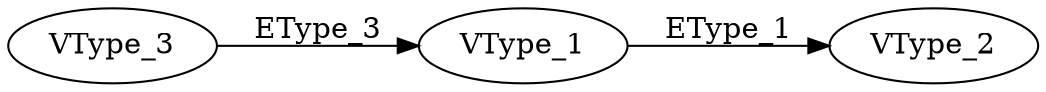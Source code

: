 digraph N3_M3_k2_view2 {
 rankdir="LR";
 1 [label="VType_3"];
 2 [label="VType_1"];
 3 [label="VType_2"];

 1 -> 2 [label="EType_3"];
 2 -> 3 [label="EType_1"];
}
